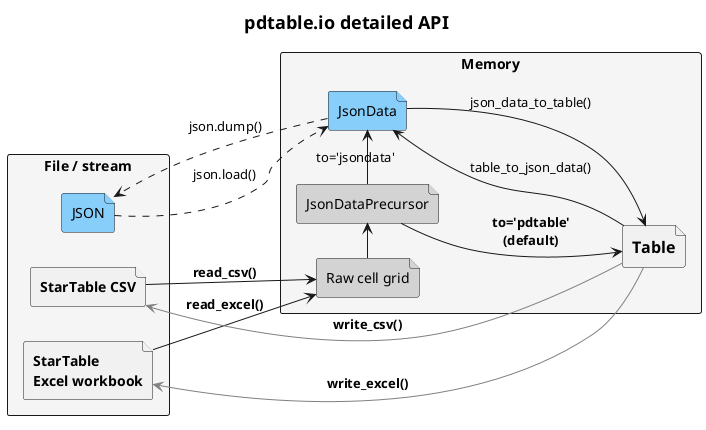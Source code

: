 @startuml io_detailed

title = pdtable.io detailed API

skinparam {
    ArrowFontName Consolas
}

left to right direction

rectangle files as "File / stream" #WhiteSmoke {
    file csv as "<b>StarTable CSV"
    file xl as "<b>StarTable\n<b>Excel workbook"
    file json as "JSON" #LightSkyBlue
}

rectangle memory as "Memory" #WhiteSmoke {
    file table as "==Table"
    file cellgrid as "Raw cell grid" #LightGray
    file prejson as "JsonDataPrecursor" #LightGray
    file jsondata as "JsonData" #LightSkyBlue
}

csv --> cellgrid : <b>read_csv()
xl --> cellgrid : <b>read_excel()

cellgrid -> prejson
prejson -> jsondata : to='jsondata'
prejson --> table : <b>to='pdtable'\n<b>(default)

json ..> jsondata : json.load()
jsondata ..> json : json.dump()

jsondata --> table : json_data_to_table()
jsondata <-- table : table_to_json_data()

csv <-- table #Gray : <b>write_csv()
xl <-- table #Gray : <b>write_excel()

@enduml
